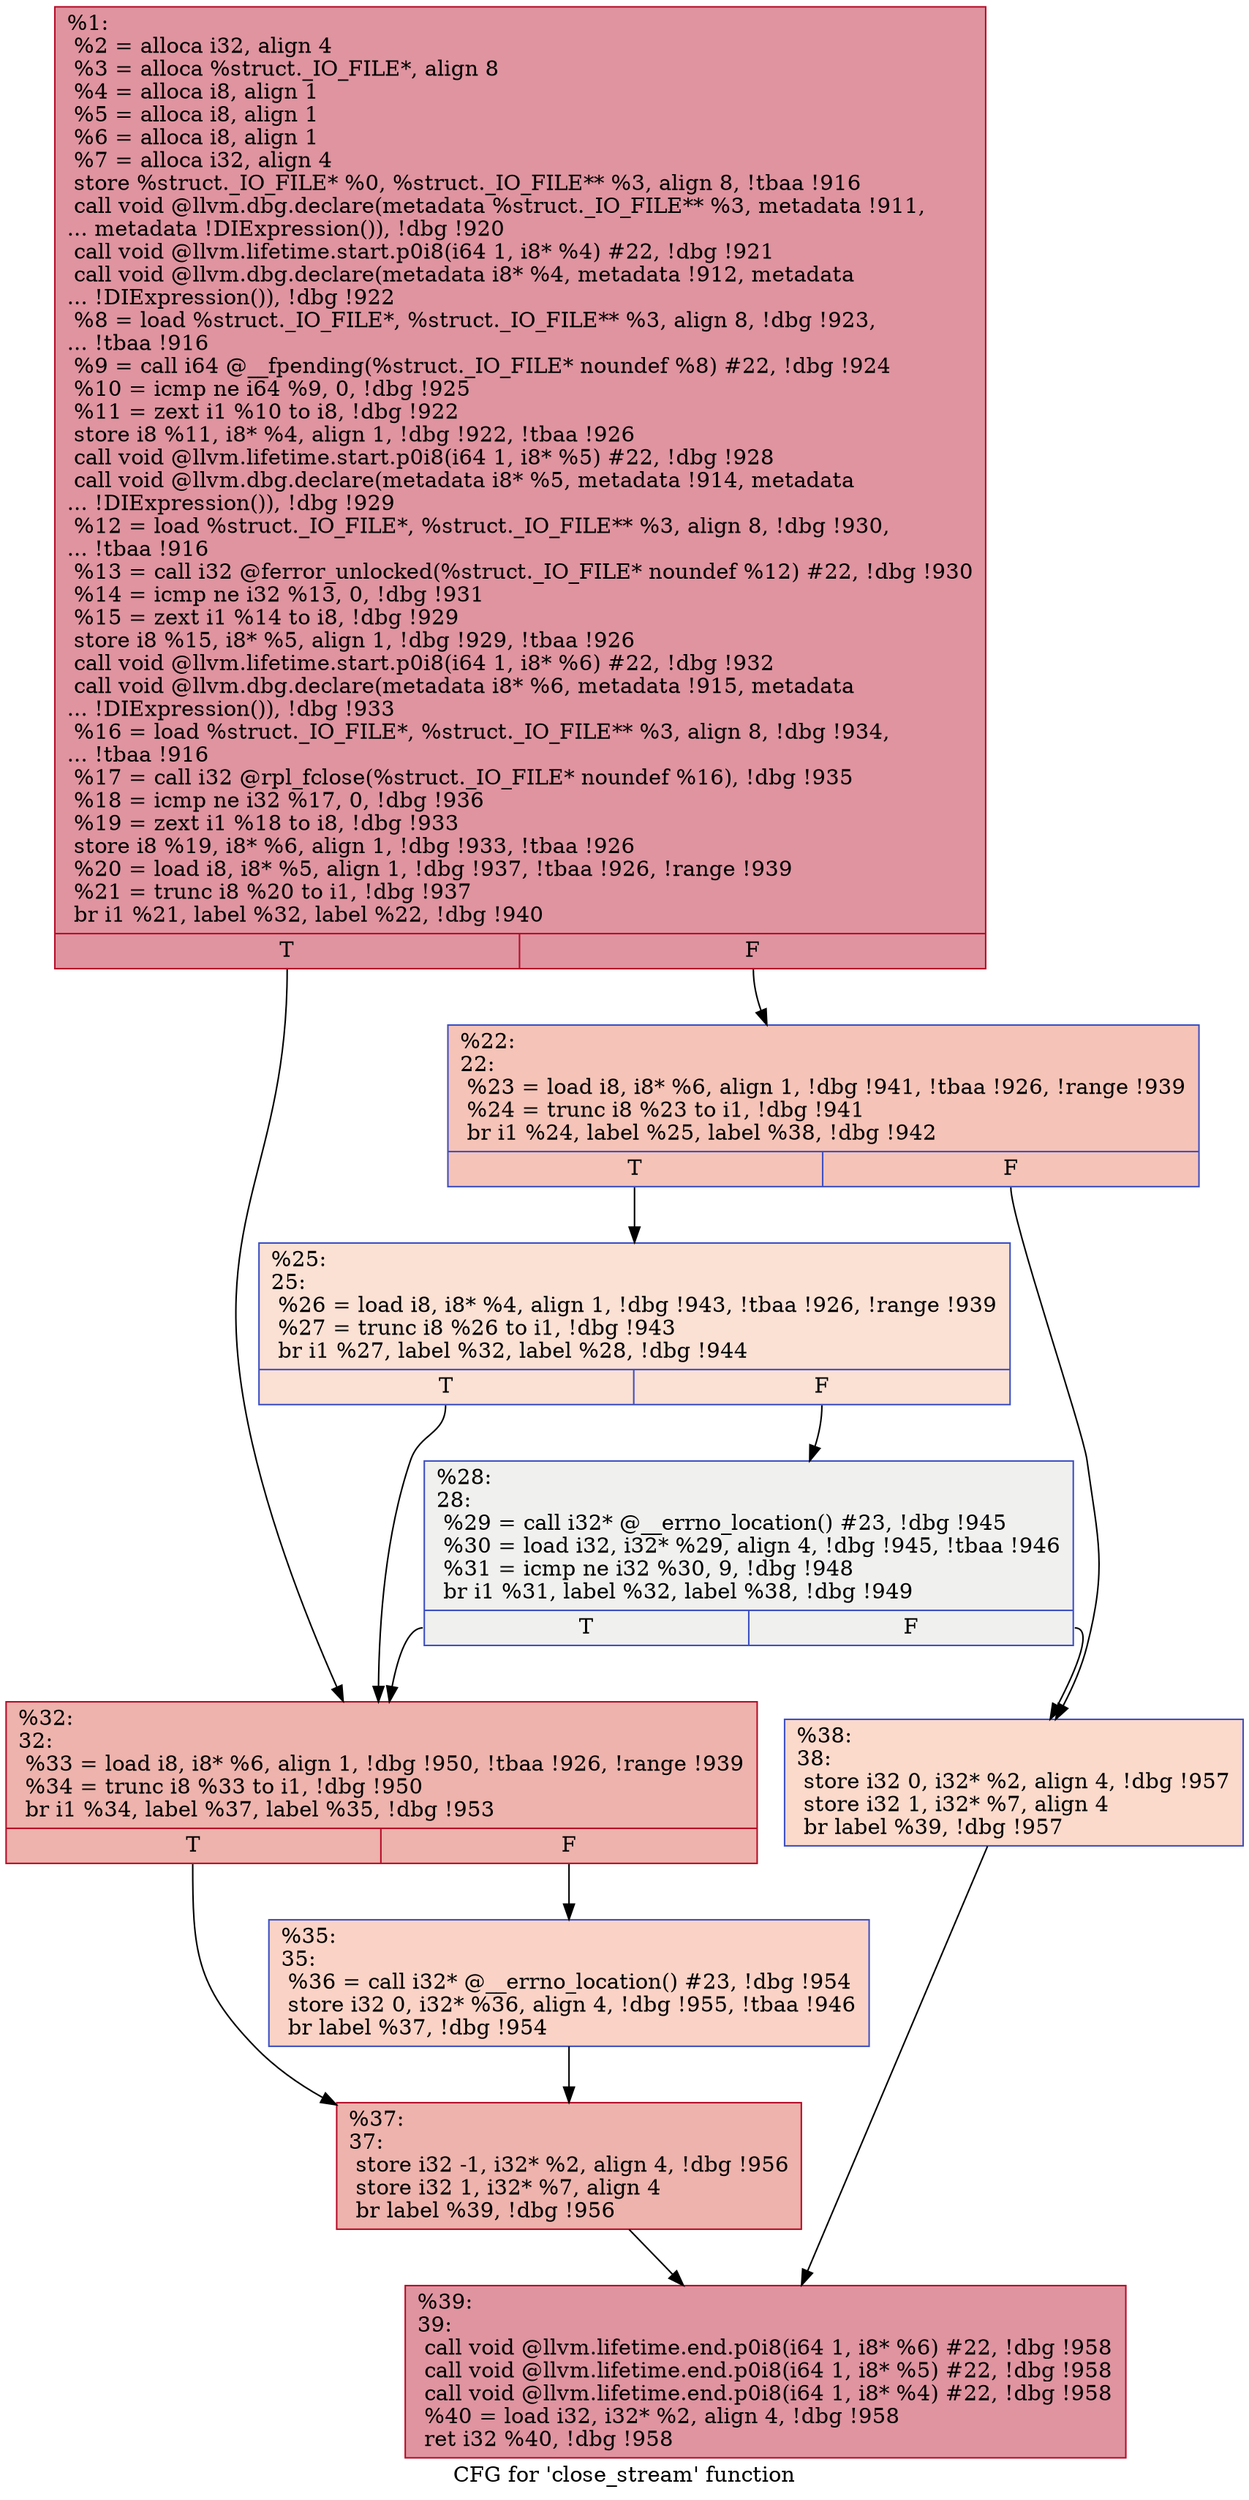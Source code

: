 digraph "CFG for 'close_stream' function" {
	label="CFG for 'close_stream' function";

	Node0x14d5820 [shape=record,color="#b70d28ff", style=filled, fillcolor="#b70d2870",label="{%1:\l  %2 = alloca i32, align 4\l  %3 = alloca %struct._IO_FILE*, align 8\l  %4 = alloca i8, align 1\l  %5 = alloca i8, align 1\l  %6 = alloca i8, align 1\l  %7 = alloca i32, align 4\l  store %struct._IO_FILE* %0, %struct._IO_FILE** %3, align 8, !tbaa !916\l  call void @llvm.dbg.declare(metadata %struct._IO_FILE** %3, metadata !911,\l... metadata !DIExpression()), !dbg !920\l  call void @llvm.lifetime.start.p0i8(i64 1, i8* %4) #22, !dbg !921\l  call void @llvm.dbg.declare(metadata i8* %4, metadata !912, metadata\l... !DIExpression()), !dbg !922\l  %8 = load %struct._IO_FILE*, %struct._IO_FILE** %3, align 8, !dbg !923,\l... !tbaa !916\l  %9 = call i64 @__fpending(%struct._IO_FILE* noundef %8) #22, !dbg !924\l  %10 = icmp ne i64 %9, 0, !dbg !925\l  %11 = zext i1 %10 to i8, !dbg !922\l  store i8 %11, i8* %4, align 1, !dbg !922, !tbaa !926\l  call void @llvm.lifetime.start.p0i8(i64 1, i8* %5) #22, !dbg !928\l  call void @llvm.dbg.declare(metadata i8* %5, metadata !914, metadata\l... !DIExpression()), !dbg !929\l  %12 = load %struct._IO_FILE*, %struct._IO_FILE** %3, align 8, !dbg !930,\l... !tbaa !916\l  %13 = call i32 @ferror_unlocked(%struct._IO_FILE* noundef %12) #22, !dbg !930\l  %14 = icmp ne i32 %13, 0, !dbg !931\l  %15 = zext i1 %14 to i8, !dbg !929\l  store i8 %15, i8* %5, align 1, !dbg !929, !tbaa !926\l  call void @llvm.lifetime.start.p0i8(i64 1, i8* %6) #22, !dbg !932\l  call void @llvm.dbg.declare(metadata i8* %6, metadata !915, metadata\l... !DIExpression()), !dbg !933\l  %16 = load %struct._IO_FILE*, %struct._IO_FILE** %3, align 8, !dbg !934,\l... !tbaa !916\l  %17 = call i32 @rpl_fclose(%struct._IO_FILE* noundef %16), !dbg !935\l  %18 = icmp ne i32 %17, 0, !dbg !936\l  %19 = zext i1 %18 to i8, !dbg !933\l  store i8 %19, i8* %6, align 1, !dbg !933, !tbaa !926\l  %20 = load i8, i8* %5, align 1, !dbg !937, !tbaa !926, !range !939\l  %21 = trunc i8 %20 to i1, !dbg !937\l  br i1 %21, label %32, label %22, !dbg !940\l|{<s0>T|<s1>F}}"];
	Node0x14d5820:s0 -> Node0x14d5960;
	Node0x14d5820:s1 -> Node0x14d5870;
	Node0x14d5870 [shape=record,color="#3d50c3ff", style=filled, fillcolor="#e8765c70",label="{%22:\l22:                                               \l  %23 = load i8, i8* %6, align 1, !dbg !941, !tbaa !926, !range !939\l  %24 = trunc i8 %23 to i1, !dbg !941\l  br i1 %24, label %25, label %38, !dbg !942\l|{<s0>T|<s1>F}}"];
	Node0x14d5870:s0 -> Node0x14d58c0;
	Node0x14d5870:s1 -> Node0x14d5a50;
	Node0x14d58c0 [shape=record,color="#3d50c3ff", style=filled, fillcolor="#f7b99e70",label="{%25:\l25:                                               \l  %26 = load i8, i8* %4, align 1, !dbg !943, !tbaa !926, !range !939\l  %27 = trunc i8 %26 to i1, !dbg !943\l  br i1 %27, label %32, label %28, !dbg !944\l|{<s0>T|<s1>F}}"];
	Node0x14d58c0:s0 -> Node0x14d5960;
	Node0x14d58c0:s1 -> Node0x14d5910;
	Node0x14d5910 [shape=record,color="#3d50c3ff", style=filled, fillcolor="#dedcdb70",label="{%28:\l28:                                               \l  %29 = call i32* @__errno_location() #23, !dbg !945\l  %30 = load i32, i32* %29, align 4, !dbg !945, !tbaa !946\l  %31 = icmp ne i32 %30, 9, !dbg !948\l  br i1 %31, label %32, label %38, !dbg !949\l|{<s0>T|<s1>F}}"];
	Node0x14d5910:s0 -> Node0x14d5960;
	Node0x14d5910:s1 -> Node0x14d5a50;
	Node0x14d5960 [shape=record,color="#b70d28ff", style=filled, fillcolor="#d6524470",label="{%32:\l32:                                               \l  %33 = load i8, i8* %6, align 1, !dbg !950, !tbaa !926, !range !939\l  %34 = trunc i8 %33 to i1, !dbg !950\l  br i1 %34, label %37, label %35, !dbg !953\l|{<s0>T|<s1>F}}"];
	Node0x14d5960:s0 -> Node0x14d5a00;
	Node0x14d5960:s1 -> Node0x14d59b0;
	Node0x14d59b0 [shape=record,color="#3d50c3ff", style=filled, fillcolor="#f59c7d70",label="{%35:\l35:                                               \l  %36 = call i32* @__errno_location() #23, !dbg !954\l  store i32 0, i32* %36, align 4, !dbg !955, !tbaa !946\l  br label %37, !dbg !954\l}"];
	Node0x14d59b0 -> Node0x14d5a00;
	Node0x14d5a00 [shape=record,color="#b70d28ff", style=filled, fillcolor="#d6524470",label="{%37:\l37:                                               \l  store i32 -1, i32* %2, align 4, !dbg !956\l  store i32 1, i32* %7, align 4\l  br label %39, !dbg !956\l}"];
	Node0x14d5a00 -> Node0x14d5aa0;
	Node0x14d5a50 [shape=record,color="#3d50c3ff", style=filled, fillcolor="#f7a88970",label="{%38:\l38:                                               \l  store i32 0, i32* %2, align 4, !dbg !957\l  store i32 1, i32* %7, align 4\l  br label %39, !dbg !957\l}"];
	Node0x14d5a50 -> Node0x14d5aa0;
	Node0x14d5aa0 [shape=record,color="#b70d28ff", style=filled, fillcolor="#b70d2870",label="{%39:\l39:                                               \l  call void @llvm.lifetime.end.p0i8(i64 1, i8* %6) #22, !dbg !958\l  call void @llvm.lifetime.end.p0i8(i64 1, i8* %5) #22, !dbg !958\l  call void @llvm.lifetime.end.p0i8(i64 1, i8* %4) #22, !dbg !958\l  %40 = load i32, i32* %2, align 4, !dbg !958\l  ret i32 %40, !dbg !958\l}"];
}
